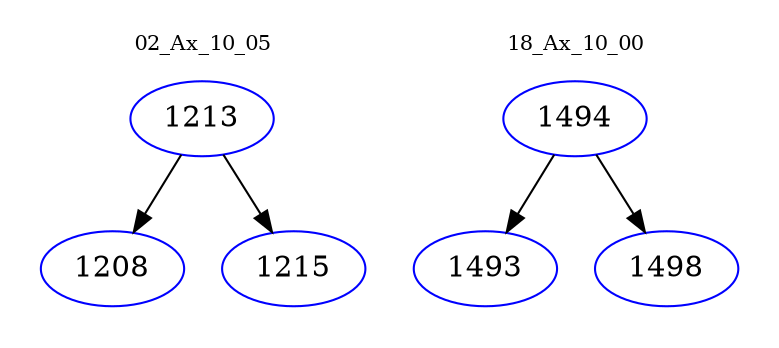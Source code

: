 digraph{
subgraph cluster_0 {
color = white
label = "02_Ax_10_05";
fontsize=10;
T0_1213 [label="1213", color="blue"]
T0_1213 -> T0_1208 [color="black"]
T0_1208 [label="1208", color="blue"]
T0_1213 -> T0_1215 [color="black"]
T0_1215 [label="1215", color="blue"]
}
subgraph cluster_1 {
color = white
label = "18_Ax_10_00";
fontsize=10;
T1_1494 [label="1494", color="blue"]
T1_1494 -> T1_1493 [color="black"]
T1_1493 [label="1493", color="blue"]
T1_1494 -> T1_1498 [color="black"]
T1_1498 [label="1498", color="blue"]
}
}
